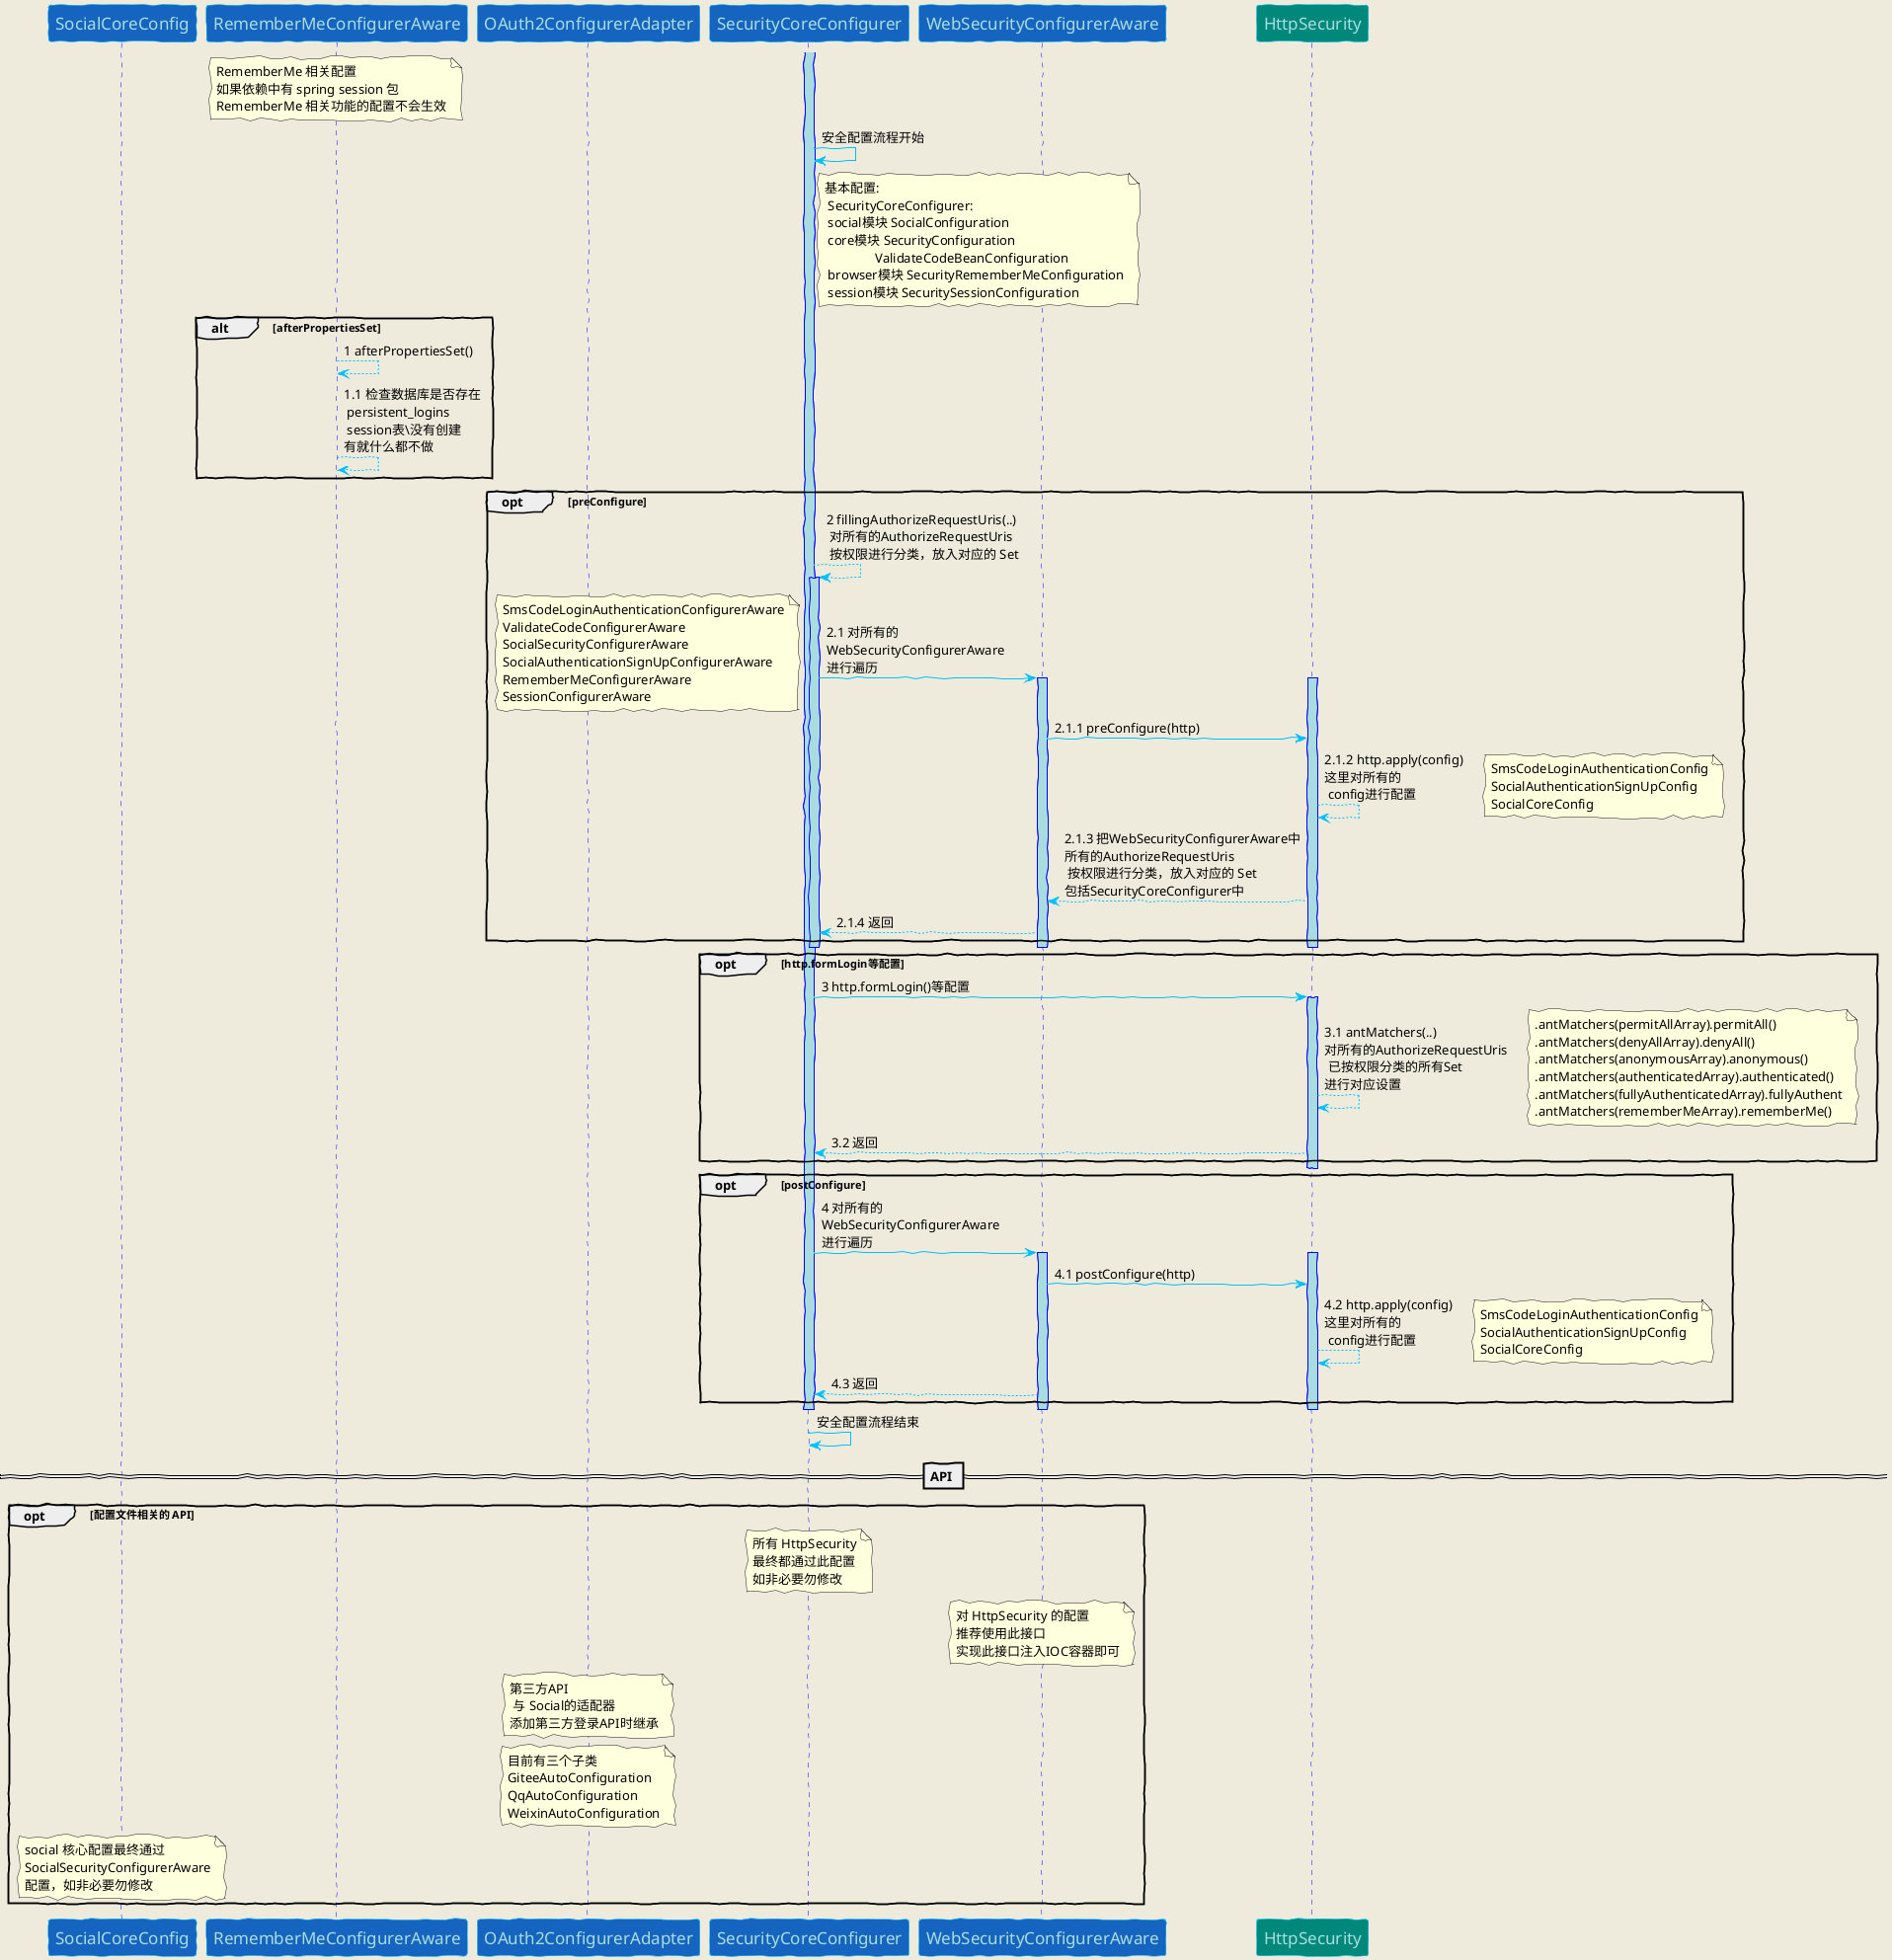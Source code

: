 @startuml

skinparam backgroundColor #EEEBDC
skinparam handwritten true
skinparam sequence {
ArrowColor DeepSkyBlue
ActorBorderColor DeepSkyBlue
LifeLineBorderColor blue
LifeLineBackgroundColor #A9DCDF
ParticipantBorderColor DeepSkyBlue
ParticipantBackgroundColor #00897b
ParticipantFontName Impact
ParticipantFontSize 17
ParticipantFontColor #A9DCDF
ActorBackgroundColor aqua
ActorFontColor DeepSkyBlue
ActorFontSize 17
ActorFontName Aapex
}
participant "SocialCoreConfig"  #1565c0
participant "RememberMeConfigurerAware"  #1565c0
note over RememberMeConfigurerAware: RememberMe 相关配置\n\
如果依赖中有 spring session 包\n\
RememberMe 相关功能的配置不会生效

participant "OAuth2ConfigurerAdapter"  #1565c0

participant "SecurityCoreConfigurer" #1565c0
SecurityCoreConfigurer -> SecurityCoreConfigurer: 安全配置流程开始
note right SecurityCoreConfigurer: 基本配置:\n SecurityCoreConfigurer: \n\
 social模块 SocialConfiguration\n core模块 SecurityConfiguration\n\
               ValidateCodeBeanConfiguration\n browser模块 SecurityRememberMeConfiguration\n\
 session模块 SecuritySessionConfiguration
alt afterPropertiesSet
RememberMeConfigurerAware --> RememberMeConfigurerAware: 1 afterPropertiesSet()
RememberMeConfigurerAware --> RememberMeConfigurerAware: 1.1 检查数据库是否存在\n persistent_logins\n session表\没有创建\n有就什么都不做
end
activate SecurityCoreConfigurer
opt preConfigure
SecurityCoreConfigurer --> SecurityCoreConfigurer: 2 fillingAuthorizeRequestUris(..)\n 对所有的AuthorizeRequestUris\n 按权限进行分类，放入对应的 Set
activate SecurityCoreConfigurer
participant "WebSecurityConfigurerAware" #1565c0
SecurityCoreConfigurer -> WebSecurityConfigurerAware: 2.1 对所有的\nWebSecurityConfigurerAware\n进行遍历
note left : SmsCodeLoginAuthenticationConfigurerAware\n\
ValidateCodeConfigurerAware\n\
SocialSecurityConfigurerAware\n\
SocialAuthenticationSignUpConfigurerAware\n\
RememberMeConfigurerAware\n\
SessionConfigurerAware
activate WebSecurityConfigurerAware
activate HttpSecurity
WebSecurityConfigurerAware -> HttpSecurity: 2.1.1 preConfigure(http)
HttpSecurity --> HttpSecurity: 2.1.2 http.apply(config)\n这里对所有的\n config进行配置
note right : SmsCodeLoginAuthenticationConfig\n\
SocialAuthenticationSignUpConfig\n\
SocialCoreConfig
HttpSecurity --> WebSecurityConfigurerAware: 2.1.3 把WebSecurityConfigurerAware中\n所有的AuthorizeRequestUris\n 按权限进行分类，放入对应的 Set\n包括SecurityCoreConfigurer中
WebSecurityConfigurerAware --> SecurityCoreConfigurer: 2.1.4 返回
end
deactivate HttpSecurity
deactivate WebSecurityConfigurerAware
deactivate SecurityCoreConfigurer
opt http.formLogin等配置
SecurityCoreConfigurer -> HttpSecurity: 3 http.formLogin()等配置
activate HttpSecurity
HttpSecurity --> HttpSecurity: 3.1 antMatchers(..)\n对所有的AuthorizeRequestUris\n 已按权限分类的所有Set\n进行对应设置
note right : .antMatchers(permitAllArray).permitAll()\n\
.antMatchers(denyAllArray).denyAll()\n\
.antMatchers(anonymousArray).anonymous()\n\
.antMatchers(authenticatedArray).authenticated()\n\
.antMatchers(fullyAuthenticatedArray).fullyAuthent\n\
.antMatchers(rememberMeArray).rememberMe()
HttpSecurity --> SecurityCoreConfigurer: 3.2 返回
end
deactivate HttpSecurity
activate SecurityCoreConfigurer
opt postConfigure
SecurityCoreConfigurer -> WebSecurityConfigurerAware: 4 对所有的\nWebSecurityConfigurerAware\n进行遍历
activate WebSecurityConfigurerAware
activate HttpSecurity
WebSecurityConfigurerAware -> HttpSecurity: 4.1 postConfigure(http)
HttpSecurity --> HttpSecurity: 4.2 http.apply(config)\n这里对所有的\n config进行配置
note right : SmsCodeLoginAuthenticationConfig\n\
SocialAuthenticationSignUpConfig\n\
SocialCoreConfig

WebSecurityConfigurerAware --> SecurityCoreConfigurer: 4.3 返回
end
deactivate HttpSecurity
deactivate WebSecurityConfigurerAware
deactivate SecurityCoreConfigurer

deactivate SecurityCoreConfigurer

SecurityCoreConfigurer -> SecurityCoreConfigurer: 安全配置流程结束

== API ==
opt 配置文件相关的 API
note over SecurityCoreConfigurer: 所有 HttpSecurity\n最终都通过此配置\n如非必要勿修改
note over WebSecurityConfigurerAware: 对 HttpSecurity 的配置\n推荐使用此接口\n实现此接口注入IOC容器即可

note over OAuth2ConfigurerAdapter: 第三方API\n 与 Social的适配器\n添加第三方登录API时继承
note over OAuth2ConfigurerAdapter: 目前有三个子类\nGiteeAutoConfiguration\nQqAutoConfiguration\nWeixinAutoConfiguration
note over SocialCoreConfig: social 核心配置最终通过\nSocialSecurityConfigurerAware\n配置，如非必要勿修改

end

@enduml